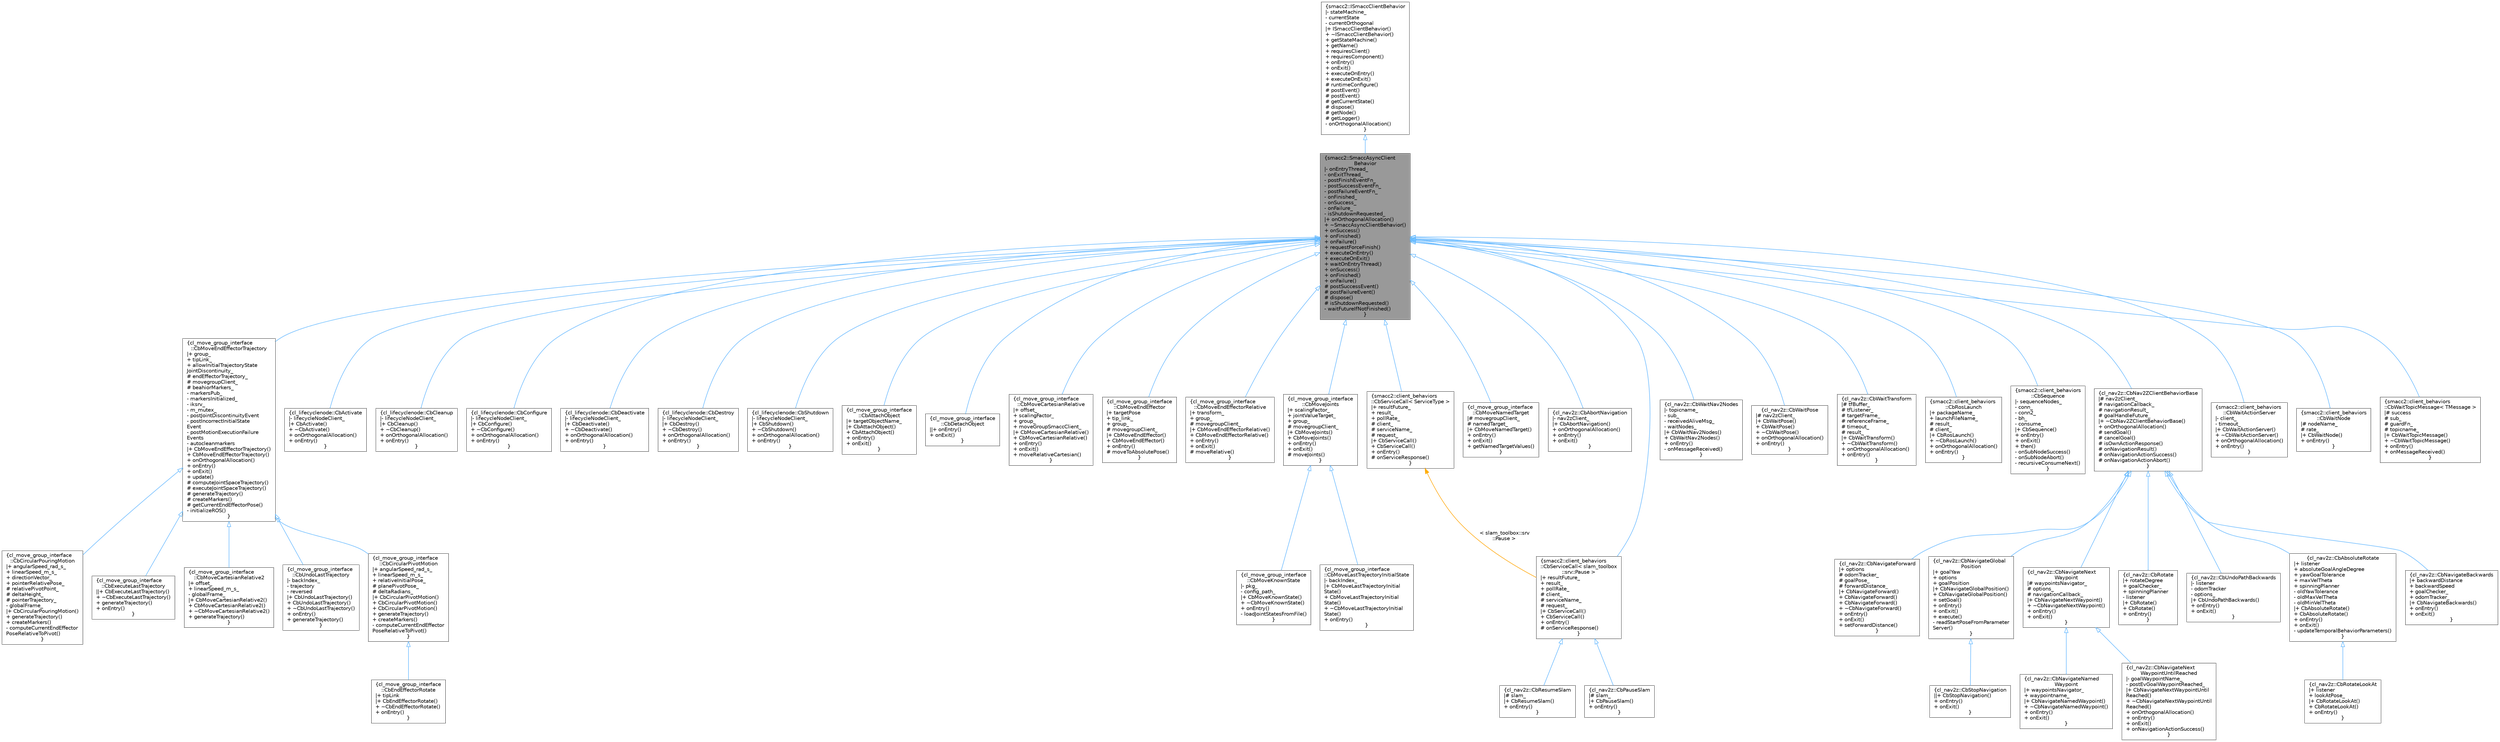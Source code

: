 digraph "smacc2::SmaccAsyncClientBehavior"
{
 // LATEX_PDF_SIZE
  bgcolor="transparent";
  edge [fontname=Helvetica,fontsize=10,labelfontname=Helvetica,labelfontsize=10];
  node [fontname=Helvetica,fontsize=10,shape=box,height=0.2,width=0.4];
  Node1 [label="{smacc2::SmaccAsyncClient\lBehavior\n|- onEntryThread_\l- onExitThread_\l- postFinishEventFn_\l- postSuccessEventFn_\l- postFailureEventFn_\l- onFinished_\l- onSuccess_\l- onFailure_\l- isShutdownRequested_\l|+ onOrthogonalAllocation()\l+ ~SmaccAsyncClientBehavior()\l+ onSuccess()\l+ onFinished()\l+ onFailure()\l+ requestForceFinish()\l+ executeOnEntry()\l+ executeOnExit()\l+ waitOnEntryThread()\l+ onSuccess()\l+ onFinished()\l+ onFailure()\l# postSuccessEvent()\l# postFailureEvent()\l# dispose()\l# isShutdownRequested()\l- waitFutureIfNotFinished()\l}",height=0.2,width=0.4,color="gray40", fillcolor="grey60", style="filled", fontcolor="black",tooltip=" "];
  Node2 -> Node1 [dir="back",color="steelblue1",style="solid",arrowtail="onormal"];
  Node2 [label="{smacc2::ISmaccClientBehavior\n|- stateMachine_\l- currentState\l- currentOrthogonal\l|+ ISmaccClientBehavior()\l+ ~ISmaccClientBehavior()\l+ getStateMachine()\l+ getName()\l+ requiresClient()\l+ requiresComponent()\l+ onEntry()\l+ onExit()\l+ executeOnEntry()\l+ executeOnExit()\l# runtimeConfigure()\l# postEvent()\l# postEvent()\l# getCurrentState()\l# dispose()\l# getNode()\l# getLogger()\l- onOrthogonalAllocation()\l}",height=0.2,width=0.4,color="gray40", fillcolor="white", style="filled",URL="$classsmacc2_1_1ISmaccClientBehavior.html",tooltip=" "];
  Node1 -> Node3 [dir="back",color="steelblue1",style="solid",arrowtail="onormal"];
  Node3 [label="{smacc2::client_behaviors\l::CbServiceCall\< slam_toolbox\l::srv::Pause \>\n|+ resultFuture_\l+ result_\l+ pollRate_\l# client_\l# serviceName_\l# request_\l|+ CbServiceCall()\l+ CbServiceCall()\l+ onEntry()\l# onServiceResponse()\l}",height=0.2,width=0.4,color="gray40", fillcolor="white", style="filled",URL="$classsmacc2_1_1client__behaviors_1_1CbServiceCall.html",tooltip=" "];
  Node3 -> Node4 [dir="back",color="steelblue1",style="solid",arrowtail="onormal"];
  Node4 [label="{cl_nav2z::CbPauseSlam\n|# slam_\l|+ CbPauseSlam()\l+ onEntry()\l}",height=0.2,width=0.4,color="gray40", fillcolor="white", style="filled",URL="$classcl__nav2z_1_1CbPauseSlam.html",tooltip=" "];
  Node3 -> Node5 [dir="back",color="steelblue1",style="solid",arrowtail="onormal"];
  Node5 [label="{cl_nav2z::CbResumeSlam\n|# slam_\l|+ CbResumeSlam()\l+ onEntry()\l}",height=0.2,width=0.4,color="gray40", fillcolor="white", style="filled",URL="$classcl__nav2z_1_1CbResumeSlam.html",tooltip=" "];
  Node1 -> Node6 [dir="back",color="steelblue1",style="solid",arrowtail="onormal"];
  Node6 [label="{cl_lifecyclenode::CbActivate\n|- lifecycleNodeClient_\l|+ CbActivate()\l+ ~CbActivate()\l+ onOrthogonalAllocation()\l+ onEntry()\l}",height=0.2,width=0.4,color="gray40", fillcolor="white", style="filled",URL="$classcl__lifecyclenode_1_1CbActivate.html",tooltip=" "];
  Node1 -> Node7 [dir="back",color="steelblue1",style="solid",arrowtail="onormal"];
  Node7 [label="{cl_lifecyclenode::CbCleanup\n|- lifecycleNodeClient_\l|+ CbCleanup()\l+ ~CbCleanup()\l+ onOrthogonalAllocation()\l+ onEntry()\l}",height=0.2,width=0.4,color="gray40", fillcolor="white", style="filled",URL="$classcl__lifecyclenode_1_1CbCleanup.html",tooltip=" "];
  Node1 -> Node8 [dir="back",color="steelblue1",style="solid",arrowtail="onormal"];
  Node8 [label="{cl_lifecyclenode::CbConfigure\n|- lifecycleNodeClient_\l|+ CbConfigure()\l+ ~CbConfigure()\l+ onOrthogonalAllocation()\l+ onEntry()\l}",height=0.2,width=0.4,color="gray40", fillcolor="white", style="filled",URL="$classcl__lifecyclenode_1_1CbConfigure.html",tooltip=" "];
  Node1 -> Node9 [dir="back",color="steelblue1",style="solid",arrowtail="onormal"];
  Node9 [label="{cl_lifecyclenode::CbDeactivate\n|- lifecycleNodeClient_\l|+ CbDeactivate()\l+ ~CbDeactivate()\l+ onOrthogonalAllocation()\l+ onEntry()\l}",height=0.2,width=0.4,color="gray40", fillcolor="white", style="filled",URL="$classcl__lifecyclenode_1_1CbDeactivate.html",tooltip=" "];
  Node1 -> Node10 [dir="back",color="steelblue1",style="solid",arrowtail="onormal"];
  Node10 [label="{cl_lifecyclenode::CbDestroy\n|- lifecycleNodeClient_\l|+ CbDestroy()\l+ ~CbDestroy()\l+ onOrthogonalAllocation()\l+ onEntry()\l}",height=0.2,width=0.4,color="gray40", fillcolor="white", style="filled",URL="$classcl__lifecyclenode_1_1CbDestroy.html",tooltip=" "];
  Node1 -> Node11 [dir="back",color="steelblue1",style="solid",arrowtail="onormal"];
  Node11 [label="{cl_lifecyclenode::CbShutdown\n|- lifecycleNodeClient_\l|+ CbShutdown()\l+ ~CbShutdown()\l+ onOrthogonalAllocation()\l+ onEntry()\l}",height=0.2,width=0.4,color="gray40", fillcolor="white", style="filled",URL="$classcl__lifecyclenode_1_1CbShutdown.html",tooltip=" "];
  Node1 -> Node12 [dir="back",color="steelblue1",style="solid",arrowtail="onormal"];
  Node12 [label="{cl_move_group_interface\l::CbAttachObject\n|+ targetObjectName_\l|+ CbAttachObject()\l+ CbAttachObject()\l+ onEntry()\l+ onExit()\l}",height=0.2,width=0.4,color="gray40", fillcolor="white", style="filled",URL="$classcl__move__group__interface_1_1CbAttachObject.html",tooltip=" "];
  Node1 -> Node13 [dir="back",color="steelblue1",style="solid",arrowtail="onormal"];
  Node13 [label="{cl_move_group_interface\l::CbDetachObject\n||+ onEntry()\l+ onExit()\l}",height=0.2,width=0.4,color="gray40", fillcolor="white", style="filled",URL="$classcl__move__group__interface_1_1CbDetachObject.html",tooltip=" "];
  Node1 -> Node14 [dir="back",color="steelblue1",style="solid",arrowtail="onormal"];
  Node14 [label="{cl_move_group_interface\l::CbMoveCartesianRelative\n|+ offset_\l+ scalingFactor_\l+ group_\l+ moveGroupSmaccClient_\l|+ CbMoveCartesianRelative()\l+ CbMoveCartesianRelative()\l+ onEntry()\l+ onExit()\l+ moveRelativeCartesian()\l}",height=0.2,width=0.4,color="gray40", fillcolor="white", style="filled",URL="$classcl__move__group__interface_1_1CbMoveCartesianRelative.html",tooltip=" "];
  Node1 -> Node15 [dir="back",color="steelblue1",style="solid",arrowtail="onormal"];
  Node15 [label="{cl_move_group_interface\l::CbMoveEndEffector\n|+ targetPose\l+ tip_link_\l+ group_\l# movegroupClient_\l|+ CbMoveEndEffector()\l+ CbMoveEndEffector()\l+ onEntry()\l# moveToAbsolutePose()\l}",height=0.2,width=0.4,color="gray40", fillcolor="white", style="filled",URL="$classcl__move__group__interface_1_1CbMoveEndEffector.html",tooltip=" "];
  Node1 -> Node16 [dir="back",color="steelblue1",style="solid",arrowtail="onormal"];
  Node16 [label="{cl_move_group_interface\l::CbMoveEndEffectorRelative\n|+ transform_\l+ group_\l# movegroupClient_\l|+ CbMoveEndEffectorRelative()\l+ CbMoveEndEffectorRelative()\l+ onEntry()\l+ onExit()\l# moveRelative()\l}",height=0.2,width=0.4,color="gray40", fillcolor="white", style="filled",URL="$classcl__move__group__interface_1_1CbMoveEndEffectorRelative.html",tooltip=" "];
  Node1 -> Node17 [dir="back",color="steelblue1",style="solid",arrowtail="onormal"];
  Node17 [label="{cl_move_group_interface\l::CbMoveEndEffectorTrajectory\n|+ group_\l+ tipLink_\l+ allowInitialTrajectoryState\lJointDiscontinuity_\l# endEffectorTrajectory_\l# movegroupClient_\l# beahiorMarkers_\l- markersPub_\l- markersInitialized_\l- iksrv_\l- m_mutex_\l- postJointDiscontinuityEvent\l- postIncorrectInitialState\lEvent\l- postMotionExecutionFailure\lEvents\l- autocleanmarkers\l|+ CbMoveEndEffectorTrajectory()\l+ CbMoveEndEffectorTrajectory()\l+ onOrthogonalAllocation()\l+ onEntry()\l+ onExit()\l+ update()\l# computeJointSpaceTrajectory()\l# executeJointSpaceTrajectory()\l# generateTrajectory()\l# createMarkers()\l# getCurrentEndEffectorPose()\l- initializeROS()\l}",height=0.2,width=0.4,color="gray40", fillcolor="white", style="filled",URL="$classcl__move__group__interface_1_1CbMoveEndEffectorTrajectory.html",tooltip=" "];
  Node17 -> Node18 [dir="back",color="steelblue1",style="solid",arrowtail="onormal"];
  Node18 [label="{cl_move_group_interface\l::CbCircularPivotMotion\n|+ angularSpeed_rad_s_\l+ linearSpeed_m_s_\l+ relativeInitialPose_\l# planePivotPose_\l# deltaRadians_\l|+ CbCircularPivotMotion()\l+ CbCircularPivotMotion()\l+ CbCircularPivotMotion()\l+ generateTrajectory()\l+ createMarkers()\l- computeCurrentEndEffector\lPoseRelativeToPivot()\l}",height=0.2,width=0.4,color="gray40", fillcolor="white", style="filled",URL="$classcl__move__group__interface_1_1CbCircularPivotMotion.html",tooltip=" "];
  Node18 -> Node19 [dir="back",color="steelblue1",style="solid",arrowtail="onormal"];
  Node19 [label="{cl_move_group_interface\l::CbEndEffectorRotate\n|+ tipLink\l|+ CbEndEffectorRotate()\l+ ~CbEndEffectorRotate()\l+ onEntry()\l}",height=0.2,width=0.4,color="gray40", fillcolor="white", style="filled",URL="$classcl__move__group__interface_1_1CbEndEffectorRotate.html",tooltip=" "];
  Node17 -> Node20 [dir="back",color="steelblue1",style="solid",arrowtail="onormal"];
  Node20 [label="{cl_move_group_interface\l::CbCircularPouringMotion\n|+ angularSpeed_rad_s_\l+ linearSpeed_m_s_\l+ directionVector_\l+ pointerRelativePose_\l# relativePivotPoint_\l# deltaHeight_\l# pointerTrajectory_\l- globalFrame_\l|+ CbCircularPouringMotion()\l+ generateTrajectory()\l+ createMarkers()\l- computeCurrentEndEffector\lPoseRelativeToPivot()\l}",height=0.2,width=0.4,color="gray40", fillcolor="white", style="filled",URL="$classcl__move__group__interface_1_1CbCircularPouringMotion.html",tooltip=" "];
  Node17 -> Node21 [dir="back",color="steelblue1",style="solid",arrowtail="onormal"];
  Node21 [label="{cl_move_group_interface\l::CbExecuteLastTrajectory\n||+ CbExecuteLastTrajectory()\l+ ~CbExecuteLastTrajectory()\l+ generateTrajectory()\l+ onEntry()\l}",height=0.2,width=0.4,color="gray40", fillcolor="white", style="filled",URL="$classcl__move__group__interface_1_1CbExecuteLastTrajectory.html",tooltip=" "];
  Node17 -> Node22 [dir="back",color="steelblue1",style="solid",arrowtail="onormal"];
  Node22 [label="{cl_move_group_interface\l::CbMoveCartesianRelative2\n|+ offset_\l+ linearSpeed_m_s_\l- globalFrame_\l|+ CbMoveCartesianRelative2()\l+ CbMoveCartesianRelative2()\l+ ~CbMoveCartesianRelative2()\l+ generateTrajectory()\l}",height=0.2,width=0.4,color="gray40", fillcolor="white", style="filled",URL="$classcl__move__group__interface_1_1CbMoveCartesianRelative2.html",tooltip=" "];
  Node17 -> Node23 [dir="back",color="steelblue1",style="solid",arrowtail="onormal"];
  Node23 [label="{cl_move_group_interface\l::CbUndoLastTrajectory\n|- backIndex_\l- trajectory\l- reversed\l|+ CbUndoLastTrajectory()\l+ CbUndoLastTrajectory()\l+ ~CbUndoLastTrajectory()\l+ onEntry()\l+ generateTrajectory()\l}",height=0.2,width=0.4,color="gray40", fillcolor="white", style="filled",URL="$classcl__move__group__interface_1_1CbUndoLastTrajectory.html",tooltip=" "];
  Node1 -> Node24 [dir="back",color="steelblue1",style="solid",arrowtail="onormal"];
  Node24 [label="{cl_move_group_interface\l::CbMoveJoints\n|+ scalingFactor_\l+ jointValueTarget_\l+ group_\l# movegroupClient_\l|+ CbMoveJoints()\l+ CbMoveJoints()\l+ onEntry()\l+ onExit()\l# moveJoints()\l}",height=0.2,width=0.4,color="gray40", fillcolor="white", style="filled",URL="$classcl__move__group__interface_1_1CbMoveJoints.html",tooltip=" "];
  Node24 -> Node25 [dir="back",color="steelblue1",style="solid",arrowtail="onormal"];
  Node25 [label="{cl_move_group_interface\l::CbMoveKnownState\n|- pkg_\l- config_path_\l|+ CbMoveKnownState()\l+ ~CbMoveKnownState()\l+ onEntry()\l- loadJointStatesFromFile()\l}",height=0.2,width=0.4,color="gray40", fillcolor="white", style="filled",URL="$classcl__move__group__interface_1_1CbMoveKnownState.html",tooltip=" "];
  Node24 -> Node26 [dir="back",color="steelblue1",style="solid",arrowtail="onormal"];
  Node26 [label="{cl_move_group_interface\l::CbMoveLastTrajectoryInitialState\n|- backIndex_\l|+ CbMoveLastTrajectoryInitial\lState()\l+ CbMoveLastTrajectoryInitial\lState()\l+ ~CbMoveLastTrajectoryInitial\lState()\l+ onEntry()\l}",height=0.2,width=0.4,color="gray40", fillcolor="white", style="filled",URL="$classcl__move__group__interface_1_1CbMoveLastTrajectoryInitialState.html",tooltip=" "];
  Node1 -> Node27 [dir="back",color="steelblue1",style="solid",arrowtail="onormal"];
  Node27 [label="{cl_move_group_interface\l::CbMoveNamedTarget\n|# movegroupClient_\l# namedTarget_\l|+ CbMoveNamedTarget()\l+ onEntry()\l+ onExit()\l+ getNamedTargetValues()\l}",height=0.2,width=0.4,color="gray40", fillcolor="white", style="filled",URL="$classcl__move__group__interface_1_1CbMoveNamedTarget.html",tooltip=" "];
  Node1 -> Node28 [dir="back",color="steelblue1",style="solid",arrowtail="onormal"];
  Node28 [label="{cl_nav2z::CbAbortNavigation\n|- nav2zClient_\l|+ CbAbortNavigation()\l+ onOrthogonalAllocation()\l+ onEntry()\l+ onExit()\l}",height=0.2,width=0.4,color="gray40", fillcolor="white", style="filled",URL="$classcl__nav2z_1_1CbAbortNavigation.html",tooltip=" "];
  Node1 -> Node29 [dir="back",color="steelblue1",style="solid",arrowtail="onormal"];
  Node29 [label="{cl_nav2z::CbNav2ZClientBehaviorBase\n|# nav2zClient_\l# navigationCallback_\l# navigationResult_\l# goalHandleFuture_\l|+ ~CbNav2ZClientBehaviorBase()\l+ onOrthogonalAllocation()\l# sendGoal()\l# cancelGoal()\l# isOwnActionResponse()\l# onNavigationResult()\l# onNavigationActionSuccess()\l# onNavigationActionAbort()\l}",height=0.2,width=0.4,color="gray40", fillcolor="white", style="filled",URL="$classcl__nav2z_1_1CbNav2ZClientBehaviorBase.html",tooltip=" "];
  Node29 -> Node30 [dir="back",color="steelblue1",style="solid",arrowtail="onormal"];
  Node30 [label="{cl_nav2z::CbAbsoluteRotate\n|+ listener\l+ absoluteGoalAngleDegree\l+ yawGoalTolerance\l+ maxVelTheta\l+ spinningPlanner\l- oldYawTolerance\l- oldMaxVelTheta\l- oldMinVelTheta\l|+ CbAbsoluteRotate()\l+ CbAbsoluteRotate()\l+ onEntry()\l+ onExit()\l- updateTemporalBehaviorParameters()\l}",height=0.2,width=0.4,color="gray40", fillcolor="white", style="filled",URL="$classcl__nav2z_1_1CbAbsoluteRotate.html",tooltip=" "];
  Node30 -> Node31 [dir="back",color="steelblue1",style="solid",arrowtail="onormal"];
  Node31 [label="{cl_nav2z::CbRotateLookAt\n|+ listener\l+ lookAtPose_\l|+ CbRotateLookAt()\l+ CbRotateLookAt()\l+ onEntry()\l}",height=0.2,width=0.4,color="gray40", fillcolor="white", style="filled",URL="$classcl__nav2z_1_1CbRotateLookAt.html",tooltip=" "];
  Node29 -> Node32 [dir="back",color="steelblue1",style="solid",arrowtail="onormal"];
  Node32 [label="{cl_nav2z::CbNavigateBackwards\n|+ backwardDistance\l+ backwardSpeed\l+ goalChecker_\l+ odomTracker_\l|+ CbNavigateBackwards()\l+ onEntry()\l+ onExit()\l}",height=0.2,width=0.4,color="gray40", fillcolor="white", style="filled",URL="$classcl__nav2z_1_1CbNavigateBackwards.html",tooltip=" "];
  Node29 -> Node33 [dir="back",color="steelblue1",style="solid",arrowtail="onormal"];
  Node33 [label="{cl_nav2z::CbNavigateForward\n|+ options\l# odomTracker_\l# goalPose_\l# forwardDistance_\l|+ CbNavigateForward()\l+ CbNavigateForward()\l+ CbNavigateForward()\l+ ~CbNavigateForward()\l+ onEntry()\l+ onExit()\l+ setForwardDistance()\l}",height=0.2,width=0.4,color="gray40", fillcolor="white", style="filled",URL="$classcl__nav2z_1_1CbNavigateForward.html",tooltip=" "];
  Node29 -> Node34 [dir="back",color="steelblue1",style="solid",arrowtail="onormal"];
  Node34 [label="{cl_nav2z::CbNavigateGlobal\lPosition\n|+ goalYaw\l+ options\l+ goalPosition\l|+ CbNavigateGlobalPosition()\l+ CbNavigateGlobalPosition()\l+ setGoal()\l+ onEntry()\l+ onExit()\l+ execute()\l- readStartPoseFromParameter\lServer()\l}",height=0.2,width=0.4,color="gray40", fillcolor="white", style="filled",URL="$classcl__nav2z_1_1CbNavigateGlobalPosition.html",tooltip=" "];
  Node34 -> Node35 [dir="back",color="steelblue1",style="solid",arrowtail="onormal"];
  Node35 [label="{cl_nav2z::CbStopNavigation\n||+ CbStopNavigation()\l+ onEntry()\l+ onExit()\l}",height=0.2,width=0.4,color="gray40", fillcolor="white", style="filled",URL="$classcl__nav2z_1_1CbStopNavigation.html",tooltip=" "];
  Node29 -> Node36 [dir="back",color="steelblue1",style="solid",arrowtail="onormal"];
  Node36 [label="{cl_nav2z::CbNavigateNext\lWaypoint\n|# waypointsNavigator_\l# options_\l# navigationCallback_\l|+ CbNavigateNextWaypoint()\l+ ~CbNavigateNextWaypoint()\l+ onEntry()\l+ onExit()\l}",height=0.2,width=0.4,color="gray40", fillcolor="white", style="filled",URL="$classcl__nav2z_1_1CbNavigateNextWaypoint.html",tooltip=" "];
  Node36 -> Node37 [dir="back",color="steelblue1",style="solid",arrowtail="onormal"];
  Node37 [label="{cl_nav2z::CbNavigateNamed\lWaypoint\n|+ waypointsNavigator_\l+ waypointname_\l|+ CbNavigateNamedWaypoint()\l+ ~CbNavigateNamedWaypoint()\l+ onEntry()\l+ onExit()\l}",height=0.2,width=0.4,color="gray40", fillcolor="white", style="filled",URL="$classcl__nav2z_1_1CbNavigateNamedWaypoint.html",tooltip=" "];
  Node36 -> Node38 [dir="back",color="steelblue1",style="solid",arrowtail="onormal"];
  Node38 [label="{cl_nav2z::CbNavigateNext\lWaypointUntilReached\n|- goalWaypointName_\l- postEvGoalWaypointReached_\l|+ CbNavigateNextWaypointUntil\lReached()\l+ ~CbNavigateNextWaypointUntil\lReached()\l+ onOrthogonalAllocation()\l+ onEntry()\l+ onExit()\l+ onNavigationActionSuccess()\l}",height=0.2,width=0.4,color="gray40", fillcolor="white", style="filled",URL="$classcl__nav2z_1_1CbNavigateNextWaypointUntilReached.html",tooltip=" "];
  Node29 -> Node39 [dir="back",color="steelblue1",style="solid",arrowtail="onormal"];
  Node39 [label="{cl_nav2z::CbRotate\n|+ rotateDegree\l+ goalChecker_\l+ spinningPlanner\l- listener\l|+ CbRotate()\l+ CbRotate()\l+ onEntry()\l}",height=0.2,width=0.4,color="gray40", fillcolor="white", style="filled",URL="$classcl__nav2z_1_1CbRotate.html",tooltip=" "];
  Node29 -> Node40 [dir="back",color="steelblue1",style="solid",arrowtail="onormal"];
  Node40 [label="{cl_nav2z::CbUndoPathBackwards\n|- listener\l- odomTracker\l- options_\l|+ CbUndoPathBackwards()\l+ onEntry()\l+ onExit()\l}",height=0.2,width=0.4,color="gray40", fillcolor="white", style="filled",URL="$classcl__nav2z_1_1CbUndoPathBackwards.html",tooltip=" "];
  Node1 -> Node41 [dir="back",color="steelblue1",style="solid",arrowtail="onormal"];
  Node41 [label="{cl_nav2z::CbWaitNav2Nodes\n|- topicname_\l- sub_\l- receivedAliveMsg_\l- waitNodes_\l|+ CbWaitNav2Nodes()\l+ CbWaitNav2Nodes()\l+ onEntry()\l- onMessageReceived()\l}",height=0.2,width=0.4,color="gray40", fillcolor="white", style="filled",URL="$classcl__nav2z_1_1CbWaitNav2Nodes.html",tooltip=" "];
  Node1 -> Node42 [dir="back",color="steelblue1",style="solid",arrowtail="onormal"];
  Node42 [label="{cl_nav2z::CbWaitPose\n|# nav2zClient_\l|+ CbWaitPose()\l+ CbWaitPose()\l+ ~CbWaitPose()\l+ onOrthogonalAllocation()\l+ onEntry()\l}",height=0.2,width=0.4,color="gray40", fillcolor="white", style="filled",URL="$classcl__nav2z_1_1CbWaitPose.html",tooltip=" "];
  Node1 -> Node43 [dir="back",color="steelblue1",style="solid",arrowtail="onormal"];
  Node43 [label="{cl_nav2z::CbWaitTransform\n|# tfBuffer_\l# tfListener_\l# targetFrame_\l# referenceFrame_\l# timeout_\l# result_\l|+ CbWaitTransform()\l+ ~CbWaitTransform()\l+ onOrthogonalAllocation()\l+ onEntry()\l}",height=0.2,width=0.4,color="gray40", fillcolor="white", style="filled",URL="$classcl__nav2z_1_1CbWaitTransform.html",tooltip=" "];
  Node1 -> Node44 [dir="back",color="steelblue1",style="solid",arrowtail="onormal"];
  Node44 [label="{smacc2::client_behaviors\l::CbRosLaunch\n|+ packageName_\l+ launchFileName_\l# result_\l# client_\l|+ CbRosLaunch()\l+ ~CbRosLaunch()\l+ onOrthogonalAllocation()\l+ onEntry()\l}",height=0.2,width=0.4,color="gray40", fillcolor="white", style="filled",URL="$classsmacc2_1_1client__behaviors_1_1CbRosLaunch.html",tooltip=" "];
  Node1 -> Node45 [dir="back",color="steelblue1",style="solid",arrowtail="onormal"];
  Node45 [label="{smacc2::client_behaviors\l::CbSequence\n|- sequenceNodes_\l- conn_\l- conn2_\l- bh_\l- consume_\l|+ CbSequence()\l+ onEntry()\l+ onExit()\l+ then()\l- onSubNodeSuccess()\l- onSubNodeAbort()\l- recursiveConsumeNext()\l}",height=0.2,width=0.4,color="gray40", fillcolor="white", style="filled",URL="$classsmacc2_1_1client__behaviors_1_1CbSequence.html",tooltip=" "];
  Node1 -> Node46 [dir="back",color="steelblue1",style="solid",arrowtail="onormal"];
  Node46 [label="{smacc2::client_behaviors\l::CbServiceCall\< ServiceType \>\n|+ resultFuture_\l+ result_\l+ pollRate_\l# client_\l# serviceName_\l# request_\l|+ CbServiceCall()\l+ CbServiceCall()\l+ onEntry()\l# onServiceResponse()\l}",height=0.2,width=0.4,color="gray40", fillcolor="white", style="filled",URL="$classsmacc2_1_1client__behaviors_1_1CbServiceCall.html",tooltip=" "];
  Node46 -> Node3 [dir="back",color="orange",style="solid",label=" \< slam_toolbox::srv\l::Pause \>" ];
  Node1 -> Node47 [dir="back",color="steelblue1",style="solid",arrowtail="onormal"];
  Node47 [label="{smacc2::client_behaviors\l::CbWaitActionServer\n|- client_\l- timeout_\l|+ CbWaitActionServer()\l+ ~CbWaitActionServer()\l+ onOrthogonalAllocation()\l+ onEntry()\l}",height=0.2,width=0.4,color="gray40", fillcolor="white", style="filled",URL="$classsmacc2_1_1client__behaviors_1_1CbWaitActionServer.html",tooltip=" "];
  Node1 -> Node48 [dir="back",color="steelblue1",style="solid",arrowtail="onormal"];
  Node48 [label="{smacc2::client_behaviors\l::CbWaitNode\n|# nodeName_\l# rate_\l|+ CbWaitNode()\l+ onEntry()\l}",height=0.2,width=0.4,color="gray40", fillcolor="white", style="filled",URL="$classsmacc2_1_1client__behaviors_1_1CbWaitNode.html",tooltip=" "];
  Node1 -> Node49 [dir="back",color="steelblue1",style="solid",arrowtail="onormal"];
  Node49 [label="{smacc2::client_behaviors\l::CbWaitTopicMessage\< TMessage \>\n|# success\l# sub_\l# guardFn_\l# topicname_\l|+ CbWaitTopicMessage()\l+ ~CbWaitTopicMessage()\l+ onEntry()\l+ onMessageReceived()\l}",height=0.2,width=0.4,color="gray40", fillcolor="white", style="filled",URL="$classsmacc2_1_1client__behaviors_1_1CbWaitTopicMessage.html",tooltip=" "];
}
